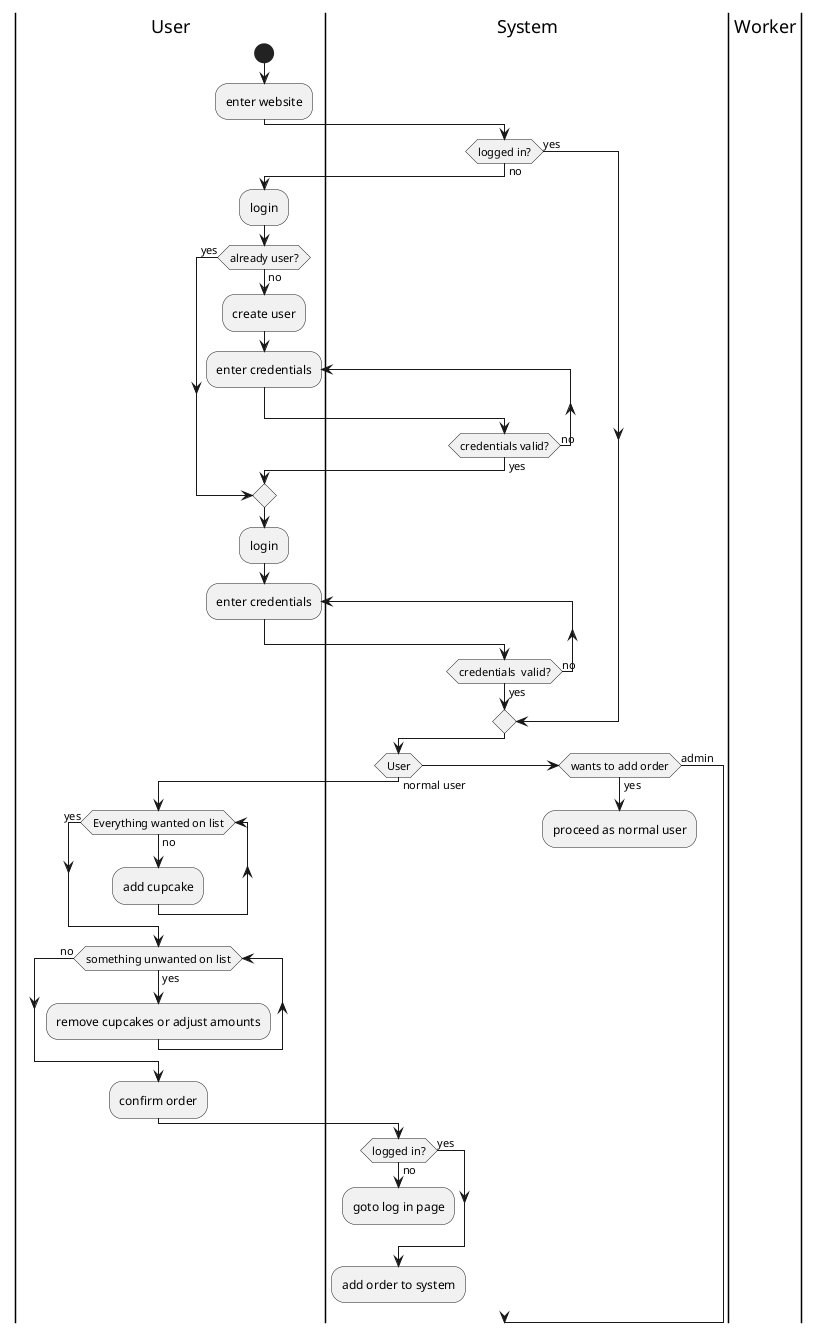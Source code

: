 @startuml
'https://plantuml.com/activity-diagram-beta
|User|
start
:enter website;
|System|
if(logged in?) is (no) then
    |User|
    :login;
    if(already user?) is (yes) then
    else;
        |User|
        -> no;
        :create user;
        repeat :enter credentials;
        |System|
        repeat while (credentials valid?) is (no) not (yes);
    endif;
    |User|
    :login;
    repeat :enter credentials;
    |System|
    repeat while (credentials  valid?) is (no) not (yes);
else (yes);
end if;
if(User) is (normal user) then;
    |User|
    while (Everything wanted on list) is (no)
        :add cupcake;
    endwhile (yes)
    while (something unwanted on list) is (yes)
        :remove cupcakes or adjust amounts;
    endwhile (no);
    :confirm order;
    |System|
    if (logged in?) is (no) then;
        :goto log in page;
        detach;
    else (yes);
    endif;
    :add order to system;
    detach;
else if(wants to add order) is (yes) then;
        :proceed as normal user;
        detach;
else (admin);
    |Worker|
    'adding workers work flow when dealing with orders
end if;
@enduml
